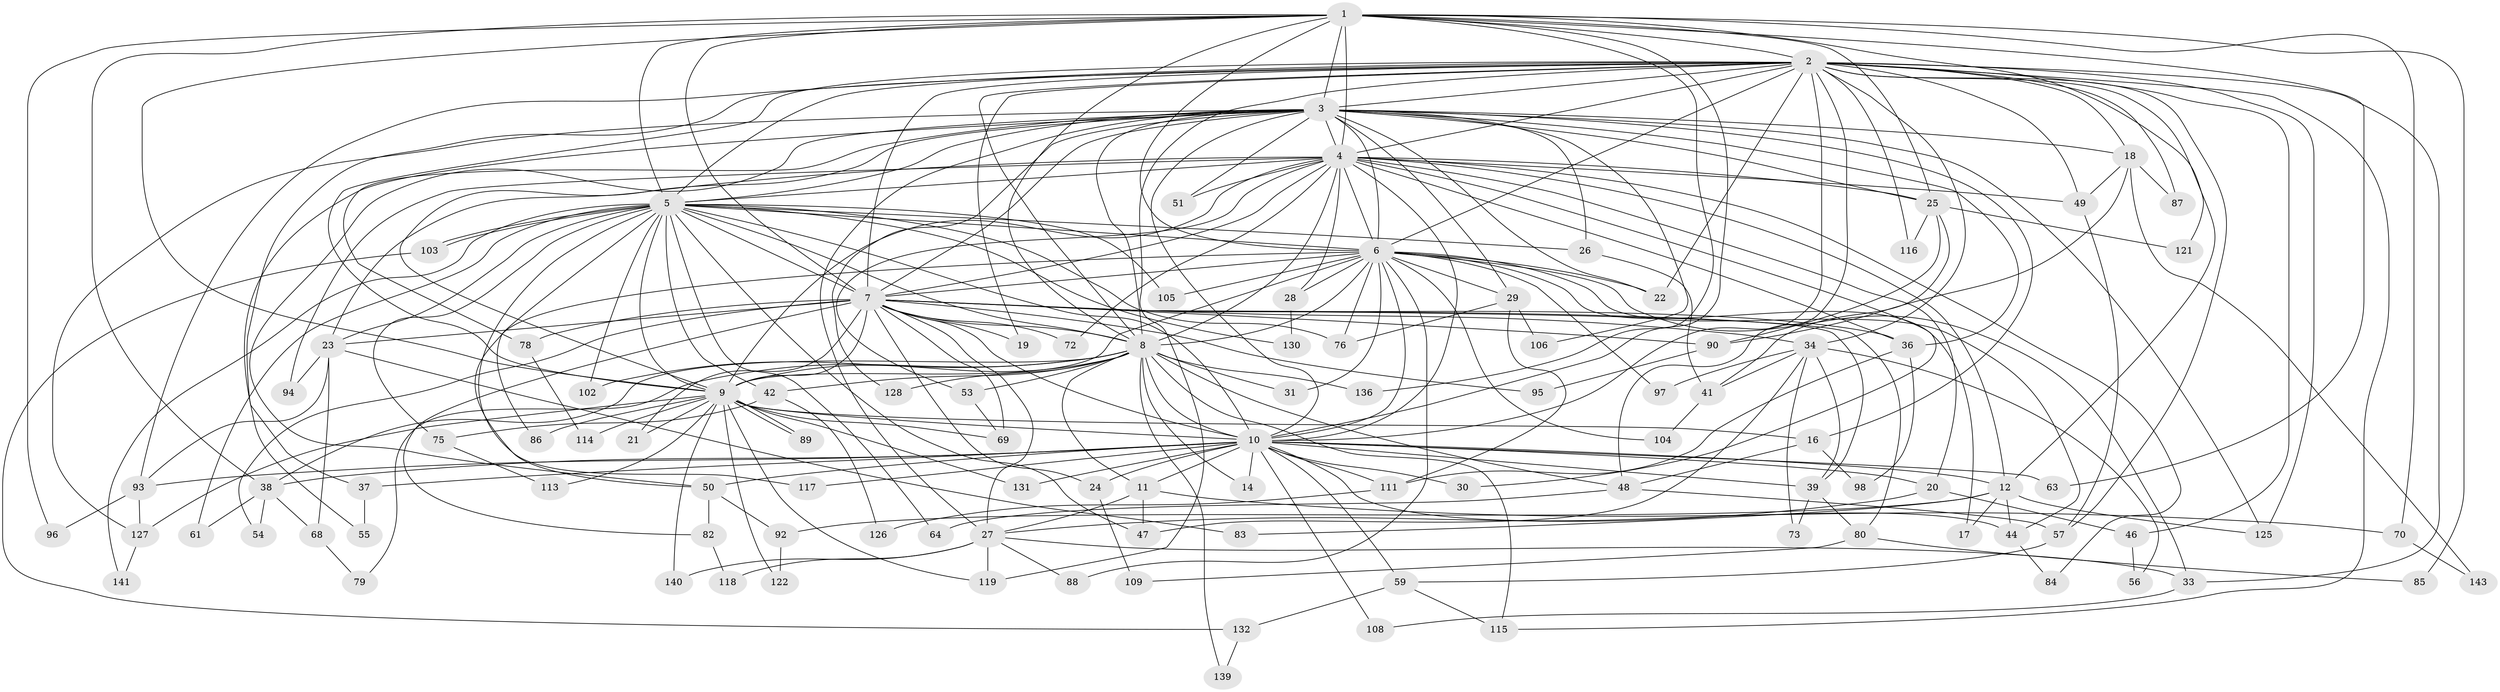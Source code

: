 // Generated by graph-tools (version 1.1) at 2025/23/03/03/25 07:23:36]
// undirected, 108 vertices, 267 edges
graph export_dot {
graph [start="1"]
  node [color=gray90,style=filled];
  1 [super="+15"];
  2 [super="+112"];
  3 [super="+13"];
  4 [super="+35"];
  5 [super="+99"];
  6 [super="+91"];
  7 [super="+124"];
  8 [super="+146"];
  9 [super="+43"];
  10 [super="+32"];
  11 [super="+66"];
  12 [super="+71"];
  14;
  16 [super="+107"];
  17;
  18 [super="+110"];
  19;
  20;
  21;
  22 [super="+40"];
  23 [super="+62"];
  24;
  25 [super="+101"];
  26;
  27 [super="+45"];
  28;
  29 [super="+135"];
  30;
  31;
  33 [super="+100"];
  34;
  36 [super="+52"];
  37;
  38 [super="+74"];
  39 [super="+138"];
  41 [super="+58"];
  42;
  44 [super="+65"];
  46 [super="+60"];
  47 [super="+67"];
  48;
  49 [super="+145"];
  50 [super="+81"];
  51;
  53;
  54;
  55;
  56;
  57 [super="+123"];
  59 [super="+137"];
  61;
  63;
  64;
  68;
  69 [super="+133"];
  70;
  72;
  73;
  75;
  76 [super="+77"];
  78;
  79;
  80;
  82;
  83;
  84;
  85;
  86;
  87;
  88;
  89;
  90;
  92;
  93 [super="+144"];
  94;
  95;
  96;
  97;
  98;
  102;
  103 [super="+129"];
  104;
  105;
  106;
  108;
  109;
  111;
  113;
  114;
  115;
  116;
  117;
  118;
  119 [super="+120"];
  121;
  122;
  125 [super="+142"];
  126;
  127 [super="+134"];
  128;
  130;
  131;
  132;
  136;
  139;
  140;
  141;
  143;
  1 -- 2;
  1 -- 3;
  1 -- 4;
  1 -- 5 [weight=2];
  1 -- 6;
  1 -- 7;
  1 -- 8 [weight=2];
  1 -- 9;
  1 -- 10 [weight=2];
  1 -- 25;
  1 -- 63;
  1 -- 70;
  1 -- 85;
  1 -- 96;
  1 -- 136;
  1 -- 121;
  1 -- 38;
  2 -- 3;
  2 -- 4;
  2 -- 5;
  2 -- 6;
  2 -- 7;
  2 -- 8 [weight=2];
  2 -- 9 [weight=2];
  2 -- 10;
  2 -- 12 [weight=2];
  2 -- 18;
  2 -- 19;
  2 -- 22;
  2 -- 33;
  2 -- 34;
  2 -- 37;
  2 -- 46 [weight=2];
  2 -- 48;
  2 -- 49;
  2 -- 57;
  2 -- 87;
  2 -- 93;
  2 -- 115;
  2 -- 116;
  2 -- 119;
  2 -- 125;
  3 -- 4 [weight=2];
  3 -- 5;
  3 -- 6;
  3 -- 7;
  3 -- 8;
  3 -- 9;
  3 -- 10;
  3 -- 16;
  3 -- 18;
  3 -- 25;
  3 -- 26;
  3 -- 29;
  3 -- 36;
  3 -- 55;
  3 -- 78;
  3 -- 106;
  3 -- 125;
  3 -- 128;
  3 -- 51;
  3 -- 27;
  3 -- 127;
  3 -- 22;
  3 -- 50;
  4 -- 5;
  4 -- 6 [weight=2];
  4 -- 7 [weight=2];
  4 -- 8;
  4 -- 9;
  4 -- 10;
  4 -- 12;
  4 -- 20;
  4 -- 23;
  4 -- 28;
  4 -- 30;
  4 -- 51;
  4 -- 53;
  4 -- 72;
  4 -- 84;
  4 -- 94;
  4 -- 36;
  4 -- 25;
  4 -- 49;
  5 -- 6;
  5 -- 7;
  5 -- 8;
  5 -- 9;
  5 -- 10;
  5 -- 26;
  5 -- 42;
  5 -- 47;
  5 -- 61;
  5 -- 64;
  5 -- 75;
  5 -- 76;
  5 -- 86;
  5 -- 102;
  5 -- 103 [weight=2];
  5 -- 103;
  5 -- 105;
  5 -- 117;
  5 -- 141;
  5 -- 23;
  5 -- 130;
  6 -- 7;
  6 -- 8;
  6 -- 9 [weight=2];
  6 -- 10;
  6 -- 17;
  6 -- 22;
  6 -- 28;
  6 -- 29;
  6 -- 31;
  6 -- 44;
  6 -- 50;
  6 -- 88;
  6 -- 97;
  6 -- 104;
  6 -- 105;
  6 -- 33;
  6 -- 76;
  7 -- 8;
  7 -- 9;
  7 -- 10;
  7 -- 19;
  7 -- 21;
  7 -- 23;
  7 -- 24;
  7 -- 34;
  7 -- 36;
  7 -- 39;
  7 -- 54;
  7 -- 72;
  7 -- 78;
  7 -- 80;
  7 -- 82;
  7 -- 90;
  7 -- 95;
  7 -- 27;
  7 -- 69;
  8 -- 9;
  8 -- 10;
  8 -- 11;
  8 -- 14;
  8 -- 31;
  8 -- 38;
  8 -- 42;
  8 -- 48;
  8 -- 53;
  8 -- 79;
  8 -- 102;
  8 -- 115;
  8 -- 128;
  8 -- 136;
  8 -- 139;
  9 -- 10;
  9 -- 16;
  9 -- 21;
  9 -- 86;
  9 -- 89;
  9 -- 89;
  9 -- 113;
  9 -- 114;
  9 -- 119;
  9 -- 122;
  9 -- 131;
  9 -- 140;
  9 -- 69;
  9 -- 127;
  10 -- 11;
  10 -- 14;
  10 -- 20;
  10 -- 24;
  10 -- 30;
  10 -- 37;
  10 -- 39;
  10 -- 44;
  10 -- 50;
  10 -- 59;
  10 -- 63;
  10 -- 108;
  10 -- 111;
  10 -- 117;
  10 -- 131;
  10 -- 38;
  10 -- 12;
  10 -- 93;
  11 -- 70;
  11 -- 27;
  11 -- 47;
  12 -- 17;
  12 -- 92;
  12 -- 83;
  12 -- 44;
  12 -- 125;
  16 -- 98;
  16 -- 48;
  18 -- 49;
  18 -- 87;
  18 -- 143;
  18 -- 90;
  20 -- 27;
  20 -- 46;
  23 -- 83;
  23 -- 93;
  23 -- 68;
  23 -- 94;
  24 -- 109;
  25 -- 90;
  25 -- 121;
  25 -- 116;
  25 -- 41;
  26 -- 41;
  27 -- 33;
  27 -- 88;
  27 -- 140;
  27 -- 118;
  27 -- 119;
  28 -- 130;
  29 -- 76;
  29 -- 106;
  29 -- 111;
  33 -- 108;
  34 -- 41;
  34 -- 47;
  34 -- 56;
  34 -- 73;
  34 -- 97;
  34 -- 39;
  36 -- 98;
  36 -- 111;
  37 -- 55;
  38 -- 54;
  38 -- 61;
  38 -- 68;
  39 -- 73;
  39 -- 80;
  41 -- 104;
  42 -- 75;
  42 -- 126;
  44 -- 84;
  46 -- 56;
  48 -- 64;
  48 -- 57;
  49 -- 57;
  50 -- 92;
  50 -- 82;
  53 -- 69;
  57 -- 59;
  59 -- 132;
  59 -- 115;
  68 -- 79;
  70 -- 143;
  75 -- 113;
  78 -- 114;
  80 -- 85;
  80 -- 109;
  82 -- 118;
  90 -- 95;
  92 -- 122;
  93 -- 96;
  93 -- 127;
  103 -- 132;
  111 -- 126;
  127 -- 141;
  132 -- 139;
}
